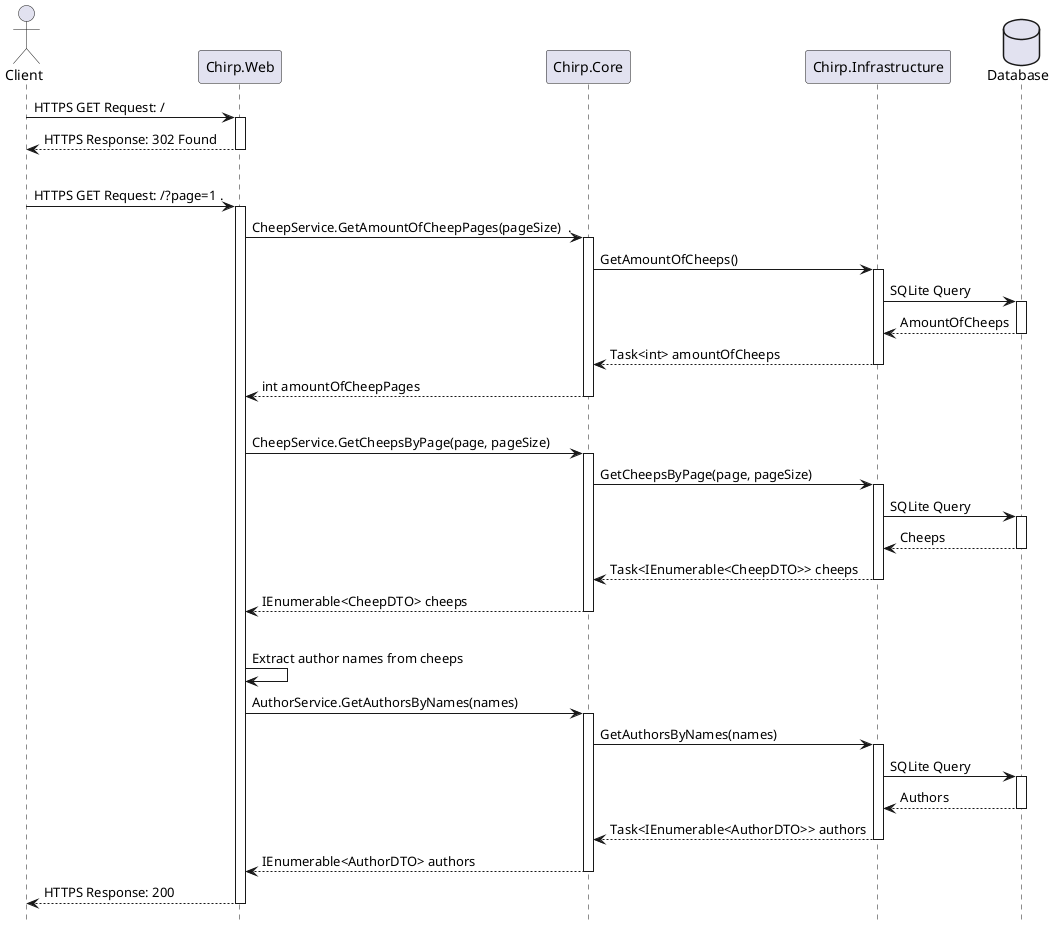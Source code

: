 @startuml

'skin rose

'This can hide the boxes at the bottom
hide footbox

actor Client as Client
participant Chirp.Web as Web
participant Chirp.Core as Core
participant Chirp.Infrastructure as Infrastructure
database Database as Database

'Redirects from / to /?page=1
Client -> Web ++ : HTTPS GET Request: /
return HTTPS Response: 302 Found

||||

Client -> Web ++ : HTTPS GET Request: /?page=1 .

'Get amount of pages for pagebuttons
  Web -> Core ++ : CheepService.GetAmountOfCheepPages(pageSize)  .
    Core -> Infrastructure ++ : GetAmountOfCheeps()
      Infrastructure -> Database ++ : SQLite Query
      return AmountOfCheeps
    return Task<int> amountOfCheeps
  return int amountOfCheepPages

||||

'Get cheeps from current page
  Web -> Core ++ : CheepService.GetCheepsByPage(page, pageSize)
    Core -> Infrastructure ++ : GetCheepsByPage(page, pageSize)
      Infrastructure -> Database ++ : SQLite Query
      return Cheeps
    return Task<IEnumerable<CheepDTO>> cheeps
  return IEnumerable<CheepDTO> cheeps

||||

'Extract authors from cheeps
Web -> Web : Extract author names from cheeps

'Get authors to get profile images 
  Web -> Core ++ : AuthorService.GetAuthorsByNames(names)
    Core -> Infrastructure ++ : GetAuthorsByNames(names)
      Infrastructure -> Database ++ : SQLite Query
      return Authors
    return Task<IEnumerable<AuthorDTO>> authors
  return IEnumerable<AuthorDTO> authors

return HTTPS Response: 200

@enduml
